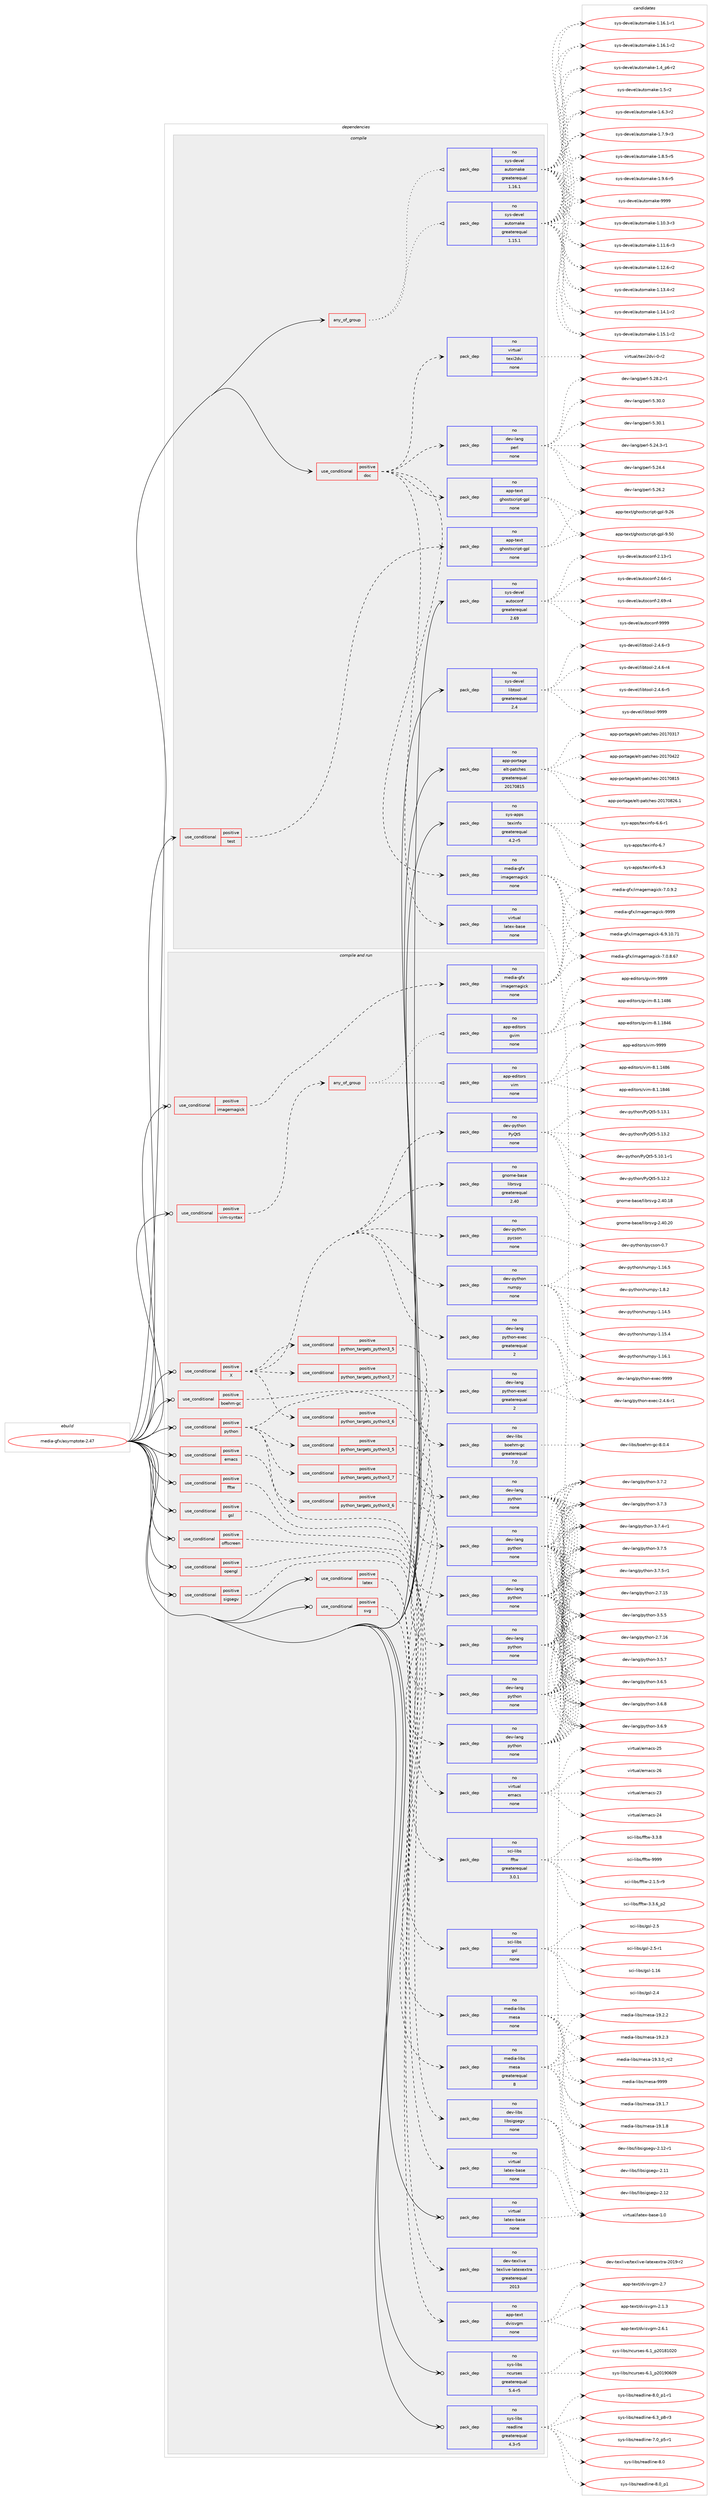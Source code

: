 digraph prolog {

# *************
# Graph options
# *************

newrank=true;
concentrate=true;
compound=true;
graph [rankdir=LR,fontname=Helvetica,fontsize=10,ranksep=1.5];#, ranksep=2.5, nodesep=0.2];
edge  [arrowhead=vee];
node  [fontname=Helvetica,fontsize=10];

# **********
# The ebuild
# **********

subgraph cluster_leftcol {
color=gray;
rank=same;
label=<<i>ebuild</i>>;
id [label="media-gfx/asymptote-2.47", color=red, width=4, href="../media-gfx/asymptote-2.47.svg"];
}

# ****************
# The dependencies
# ****************

subgraph cluster_midcol {
color=gray;
label=<<i>dependencies</i>>;
subgraph cluster_compile {
fillcolor="#eeeeee";
style=filled;
label=<<i>compile</i>>;
subgraph any13096 {
dependency777716 [label=<<TABLE BORDER="0" CELLBORDER="1" CELLSPACING="0" CELLPADDING="4"><TR><TD CELLPADDING="10">any_of_group</TD></TR></TABLE>>, shape=none, color=red];subgraph pack574895 {
dependency777717 [label=<<TABLE BORDER="0" CELLBORDER="1" CELLSPACING="0" CELLPADDING="4" WIDTH="220"><TR><TD ROWSPAN="6" CELLPADDING="30">pack_dep</TD></TR><TR><TD WIDTH="110">no</TD></TR><TR><TD>sys-devel</TD></TR><TR><TD>automake</TD></TR><TR><TD>greaterequal</TD></TR><TR><TD>1.16.1</TD></TR></TABLE>>, shape=none, color=blue];
}
dependency777716:e -> dependency777717:w [weight=20,style="dotted",arrowhead="oinv"];
subgraph pack574896 {
dependency777718 [label=<<TABLE BORDER="0" CELLBORDER="1" CELLSPACING="0" CELLPADDING="4" WIDTH="220"><TR><TD ROWSPAN="6" CELLPADDING="30">pack_dep</TD></TR><TR><TD WIDTH="110">no</TD></TR><TR><TD>sys-devel</TD></TR><TR><TD>automake</TD></TR><TR><TD>greaterequal</TD></TR><TR><TD>1.15.1</TD></TR></TABLE>>, shape=none, color=blue];
}
dependency777716:e -> dependency777718:w [weight=20,style="dotted",arrowhead="oinv"];
}
id:e -> dependency777716:w [weight=20,style="solid",arrowhead="vee"];
subgraph cond189311 {
dependency777719 [label=<<TABLE BORDER="0" CELLBORDER="1" CELLSPACING="0" CELLPADDING="4"><TR><TD ROWSPAN="3" CELLPADDING="10">use_conditional</TD></TR><TR><TD>positive</TD></TR><TR><TD>doc</TD></TR></TABLE>>, shape=none, color=red];
subgraph pack574897 {
dependency777720 [label=<<TABLE BORDER="0" CELLBORDER="1" CELLSPACING="0" CELLPADDING="4" WIDTH="220"><TR><TD ROWSPAN="6" CELLPADDING="30">pack_dep</TD></TR><TR><TD WIDTH="110">no</TD></TR><TR><TD>dev-lang</TD></TR><TR><TD>perl</TD></TR><TR><TD>none</TD></TR><TR><TD></TD></TR></TABLE>>, shape=none, color=blue];
}
dependency777719:e -> dependency777720:w [weight=20,style="dashed",arrowhead="vee"];
subgraph pack574898 {
dependency777721 [label=<<TABLE BORDER="0" CELLBORDER="1" CELLSPACING="0" CELLPADDING="4" WIDTH="220"><TR><TD ROWSPAN="6" CELLPADDING="30">pack_dep</TD></TR><TR><TD WIDTH="110">no</TD></TR><TR><TD>media-gfx</TD></TR><TR><TD>imagemagick</TD></TR><TR><TD>none</TD></TR><TR><TD></TD></TR></TABLE>>, shape=none, color=blue];
}
dependency777719:e -> dependency777721:w [weight=20,style="dashed",arrowhead="vee"];
subgraph pack574899 {
dependency777722 [label=<<TABLE BORDER="0" CELLBORDER="1" CELLSPACING="0" CELLPADDING="4" WIDTH="220"><TR><TD ROWSPAN="6" CELLPADDING="30">pack_dep</TD></TR><TR><TD WIDTH="110">no</TD></TR><TR><TD>virtual</TD></TR><TR><TD>texi2dvi</TD></TR><TR><TD>none</TD></TR><TR><TD></TD></TR></TABLE>>, shape=none, color=blue];
}
dependency777719:e -> dependency777722:w [weight=20,style="dashed",arrowhead="vee"];
subgraph pack574900 {
dependency777723 [label=<<TABLE BORDER="0" CELLBORDER="1" CELLSPACING="0" CELLPADDING="4" WIDTH="220"><TR><TD ROWSPAN="6" CELLPADDING="30">pack_dep</TD></TR><TR><TD WIDTH="110">no</TD></TR><TR><TD>virtual</TD></TR><TR><TD>latex-base</TD></TR><TR><TD>none</TD></TR><TR><TD></TD></TR></TABLE>>, shape=none, color=blue];
}
dependency777719:e -> dependency777723:w [weight=20,style="dashed",arrowhead="vee"];
subgraph pack574901 {
dependency777724 [label=<<TABLE BORDER="0" CELLBORDER="1" CELLSPACING="0" CELLPADDING="4" WIDTH="220"><TR><TD ROWSPAN="6" CELLPADDING="30">pack_dep</TD></TR><TR><TD WIDTH="110">no</TD></TR><TR><TD>app-text</TD></TR><TR><TD>ghostscript-gpl</TD></TR><TR><TD>none</TD></TR><TR><TD></TD></TR></TABLE>>, shape=none, color=blue];
}
dependency777719:e -> dependency777724:w [weight=20,style="dashed",arrowhead="vee"];
}
id:e -> dependency777719:w [weight=20,style="solid",arrowhead="vee"];
subgraph cond189312 {
dependency777725 [label=<<TABLE BORDER="0" CELLBORDER="1" CELLSPACING="0" CELLPADDING="4"><TR><TD ROWSPAN="3" CELLPADDING="10">use_conditional</TD></TR><TR><TD>positive</TD></TR><TR><TD>test</TD></TR></TABLE>>, shape=none, color=red];
subgraph pack574902 {
dependency777726 [label=<<TABLE BORDER="0" CELLBORDER="1" CELLSPACING="0" CELLPADDING="4" WIDTH="220"><TR><TD ROWSPAN="6" CELLPADDING="30">pack_dep</TD></TR><TR><TD WIDTH="110">no</TD></TR><TR><TD>app-text</TD></TR><TR><TD>ghostscript-gpl</TD></TR><TR><TD>none</TD></TR><TR><TD></TD></TR></TABLE>>, shape=none, color=blue];
}
dependency777725:e -> dependency777726:w [weight=20,style="dashed",arrowhead="vee"];
}
id:e -> dependency777725:w [weight=20,style="solid",arrowhead="vee"];
subgraph pack574903 {
dependency777727 [label=<<TABLE BORDER="0" CELLBORDER="1" CELLSPACING="0" CELLPADDING="4" WIDTH="220"><TR><TD ROWSPAN="6" CELLPADDING="30">pack_dep</TD></TR><TR><TD WIDTH="110">no</TD></TR><TR><TD>app-portage</TD></TR><TR><TD>elt-patches</TD></TR><TR><TD>greaterequal</TD></TR><TR><TD>20170815</TD></TR></TABLE>>, shape=none, color=blue];
}
id:e -> dependency777727:w [weight=20,style="solid",arrowhead="vee"];
subgraph pack574904 {
dependency777728 [label=<<TABLE BORDER="0" CELLBORDER="1" CELLSPACING="0" CELLPADDING="4" WIDTH="220"><TR><TD ROWSPAN="6" CELLPADDING="30">pack_dep</TD></TR><TR><TD WIDTH="110">no</TD></TR><TR><TD>sys-apps</TD></TR><TR><TD>texinfo</TD></TR><TR><TD>greaterequal</TD></TR><TR><TD>4.2-r5</TD></TR></TABLE>>, shape=none, color=blue];
}
id:e -> dependency777728:w [weight=20,style="solid",arrowhead="vee"];
subgraph pack574905 {
dependency777729 [label=<<TABLE BORDER="0" CELLBORDER="1" CELLSPACING="0" CELLPADDING="4" WIDTH="220"><TR><TD ROWSPAN="6" CELLPADDING="30">pack_dep</TD></TR><TR><TD WIDTH="110">no</TD></TR><TR><TD>sys-devel</TD></TR><TR><TD>autoconf</TD></TR><TR><TD>greaterequal</TD></TR><TR><TD>2.69</TD></TR></TABLE>>, shape=none, color=blue];
}
id:e -> dependency777729:w [weight=20,style="solid",arrowhead="vee"];
subgraph pack574906 {
dependency777730 [label=<<TABLE BORDER="0" CELLBORDER="1" CELLSPACING="0" CELLPADDING="4" WIDTH="220"><TR><TD ROWSPAN="6" CELLPADDING="30">pack_dep</TD></TR><TR><TD WIDTH="110">no</TD></TR><TR><TD>sys-devel</TD></TR><TR><TD>libtool</TD></TR><TR><TD>greaterequal</TD></TR><TR><TD>2.4</TD></TR></TABLE>>, shape=none, color=blue];
}
id:e -> dependency777730:w [weight=20,style="solid",arrowhead="vee"];
}
subgraph cluster_compileandrun {
fillcolor="#eeeeee";
style=filled;
label=<<i>compile and run</i>>;
subgraph cond189313 {
dependency777731 [label=<<TABLE BORDER="0" CELLBORDER="1" CELLSPACING="0" CELLPADDING="4"><TR><TD ROWSPAN="3" CELLPADDING="10">use_conditional</TD></TR><TR><TD>positive</TD></TR><TR><TD>X</TD></TR></TABLE>>, shape=none, color=red];
subgraph cond189314 {
dependency777732 [label=<<TABLE BORDER="0" CELLBORDER="1" CELLSPACING="0" CELLPADDING="4"><TR><TD ROWSPAN="3" CELLPADDING="10">use_conditional</TD></TR><TR><TD>positive</TD></TR><TR><TD>python_targets_python3_5</TD></TR></TABLE>>, shape=none, color=red];
subgraph pack574907 {
dependency777733 [label=<<TABLE BORDER="0" CELLBORDER="1" CELLSPACING="0" CELLPADDING="4" WIDTH="220"><TR><TD ROWSPAN="6" CELLPADDING="30">pack_dep</TD></TR><TR><TD WIDTH="110">no</TD></TR><TR><TD>dev-lang</TD></TR><TR><TD>python</TD></TR><TR><TD>none</TD></TR><TR><TD></TD></TR></TABLE>>, shape=none, color=blue];
}
dependency777732:e -> dependency777733:w [weight=20,style="dashed",arrowhead="vee"];
}
dependency777731:e -> dependency777732:w [weight=20,style="dashed",arrowhead="vee"];
subgraph cond189315 {
dependency777734 [label=<<TABLE BORDER="0" CELLBORDER="1" CELLSPACING="0" CELLPADDING="4"><TR><TD ROWSPAN="3" CELLPADDING="10">use_conditional</TD></TR><TR><TD>positive</TD></TR><TR><TD>python_targets_python3_6</TD></TR></TABLE>>, shape=none, color=red];
subgraph pack574908 {
dependency777735 [label=<<TABLE BORDER="0" CELLBORDER="1" CELLSPACING="0" CELLPADDING="4" WIDTH="220"><TR><TD ROWSPAN="6" CELLPADDING="30">pack_dep</TD></TR><TR><TD WIDTH="110">no</TD></TR><TR><TD>dev-lang</TD></TR><TR><TD>python</TD></TR><TR><TD>none</TD></TR><TR><TD></TD></TR></TABLE>>, shape=none, color=blue];
}
dependency777734:e -> dependency777735:w [weight=20,style="dashed",arrowhead="vee"];
}
dependency777731:e -> dependency777734:w [weight=20,style="dashed",arrowhead="vee"];
subgraph cond189316 {
dependency777736 [label=<<TABLE BORDER="0" CELLBORDER="1" CELLSPACING="0" CELLPADDING="4"><TR><TD ROWSPAN="3" CELLPADDING="10">use_conditional</TD></TR><TR><TD>positive</TD></TR><TR><TD>python_targets_python3_7</TD></TR></TABLE>>, shape=none, color=red];
subgraph pack574909 {
dependency777737 [label=<<TABLE BORDER="0" CELLBORDER="1" CELLSPACING="0" CELLPADDING="4" WIDTH="220"><TR><TD ROWSPAN="6" CELLPADDING="30">pack_dep</TD></TR><TR><TD WIDTH="110">no</TD></TR><TR><TD>dev-lang</TD></TR><TR><TD>python</TD></TR><TR><TD>none</TD></TR><TR><TD></TD></TR></TABLE>>, shape=none, color=blue];
}
dependency777736:e -> dependency777737:w [weight=20,style="dashed",arrowhead="vee"];
}
dependency777731:e -> dependency777736:w [weight=20,style="dashed",arrowhead="vee"];
subgraph pack574910 {
dependency777738 [label=<<TABLE BORDER="0" CELLBORDER="1" CELLSPACING="0" CELLPADDING="4" WIDTH="220"><TR><TD ROWSPAN="6" CELLPADDING="30">pack_dep</TD></TR><TR><TD WIDTH="110">no</TD></TR><TR><TD>dev-lang</TD></TR><TR><TD>python-exec</TD></TR><TR><TD>greaterequal</TD></TR><TR><TD>2</TD></TR></TABLE>>, shape=none, color=blue];
}
dependency777731:e -> dependency777738:w [weight=20,style="dashed",arrowhead="vee"];
subgraph pack574911 {
dependency777739 [label=<<TABLE BORDER="0" CELLBORDER="1" CELLSPACING="0" CELLPADDING="4" WIDTH="220"><TR><TD ROWSPAN="6" CELLPADDING="30">pack_dep</TD></TR><TR><TD WIDTH="110">no</TD></TR><TR><TD>dev-python</TD></TR><TR><TD>PyQt5</TD></TR><TR><TD>none</TD></TR><TR><TD></TD></TR></TABLE>>, shape=none, color=blue];
}
dependency777731:e -> dependency777739:w [weight=20,style="dashed",arrowhead="vee"];
subgraph pack574912 {
dependency777740 [label=<<TABLE BORDER="0" CELLBORDER="1" CELLSPACING="0" CELLPADDING="4" WIDTH="220"><TR><TD ROWSPAN="6" CELLPADDING="30">pack_dep</TD></TR><TR><TD WIDTH="110">no</TD></TR><TR><TD>dev-python</TD></TR><TR><TD>numpy</TD></TR><TR><TD>none</TD></TR><TR><TD></TD></TR></TABLE>>, shape=none, color=blue];
}
dependency777731:e -> dependency777740:w [weight=20,style="dashed",arrowhead="vee"];
subgraph pack574913 {
dependency777741 [label=<<TABLE BORDER="0" CELLBORDER="1" CELLSPACING="0" CELLPADDING="4" WIDTH="220"><TR><TD ROWSPAN="6" CELLPADDING="30">pack_dep</TD></TR><TR><TD WIDTH="110">no</TD></TR><TR><TD>dev-python</TD></TR><TR><TD>pycson</TD></TR><TR><TD>none</TD></TR><TR><TD></TD></TR></TABLE>>, shape=none, color=blue];
}
dependency777731:e -> dependency777741:w [weight=20,style="dashed",arrowhead="vee"];
subgraph pack574914 {
dependency777742 [label=<<TABLE BORDER="0" CELLBORDER="1" CELLSPACING="0" CELLPADDING="4" WIDTH="220"><TR><TD ROWSPAN="6" CELLPADDING="30">pack_dep</TD></TR><TR><TD WIDTH="110">no</TD></TR><TR><TD>gnome-base</TD></TR><TR><TD>librsvg</TD></TR><TR><TD>greaterequal</TD></TR><TR><TD>2.40</TD></TR></TABLE>>, shape=none, color=blue];
}
dependency777731:e -> dependency777742:w [weight=20,style="dashed",arrowhead="vee"];
}
id:e -> dependency777731:w [weight=20,style="solid",arrowhead="odotvee"];
subgraph cond189317 {
dependency777743 [label=<<TABLE BORDER="0" CELLBORDER="1" CELLSPACING="0" CELLPADDING="4"><TR><TD ROWSPAN="3" CELLPADDING="10">use_conditional</TD></TR><TR><TD>positive</TD></TR><TR><TD>boehm-gc</TD></TR></TABLE>>, shape=none, color=red];
subgraph pack574915 {
dependency777744 [label=<<TABLE BORDER="0" CELLBORDER="1" CELLSPACING="0" CELLPADDING="4" WIDTH="220"><TR><TD ROWSPAN="6" CELLPADDING="30">pack_dep</TD></TR><TR><TD WIDTH="110">no</TD></TR><TR><TD>dev-libs</TD></TR><TR><TD>boehm-gc</TD></TR><TR><TD>greaterequal</TD></TR><TR><TD>7.0</TD></TR></TABLE>>, shape=none, color=blue];
}
dependency777743:e -> dependency777744:w [weight=20,style="dashed",arrowhead="vee"];
}
id:e -> dependency777743:w [weight=20,style="solid",arrowhead="odotvee"];
subgraph cond189318 {
dependency777745 [label=<<TABLE BORDER="0" CELLBORDER="1" CELLSPACING="0" CELLPADDING="4"><TR><TD ROWSPAN="3" CELLPADDING="10">use_conditional</TD></TR><TR><TD>positive</TD></TR><TR><TD>emacs</TD></TR></TABLE>>, shape=none, color=red];
subgraph pack574916 {
dependency777746 [label=<<TABLE BORDER="0" CELLBORDER="1" CELLSPACING="0" CELLPADDING="4" WIDTH="220"><TR><TD ROWSPAN="6" CELLPADDING="30">pack_dep</TD></TR><TR><TD WIDTH="110">no</TD></TR><TR><TD>virtual</TD></TR><TR><TD>emacs</TD></TR><TR><TD>none</TD></TR><TR><TD></TD></TR></TABLE>>, shape=none, color=blue];
}
dependency777745:e -> dependency777746:w [weight=20,style="dashed",arrowhead="vee"];
}
id:e -> dependency777745:w [weight=20,style="solid",arrowhead="odotvee"];
subgraph cond189319 {
dependency777747 [label=<<TABLE BORDER="0" CELLBORDER="1" CELLSPACING="0" CELLPADDING="4"><TR><TD ROWSPAN="3" CELLPADDING="10">use_conditional</TD></TR><TR><TD>positive</TD></TR><TR><TD>fftw</TD></TR></TABLE>>, shape=none, color=red];
subgraph pack574917 {
dependency777748 [label=<<TABLE BORDER="0" CELLBORDER="1" CELLSPACING="0" CELLPADDING="4" WIDTH="220"><TR><TD ROWSPAN="6" CELLPADDING="30">pack_dep</TD></TR><TR><TD WIDTH="110">no</TD></TR><TR><TD>sci-libs</TD></TR><TR><TD>fftw</TD></TR><TR><TD>greaterequal</TD></TR><TR><TD>3.0.1</TD></TR></TABLE>>, shape=none, color=blue];
}
dependency777747:e -> dependency777748:w [weight=20,style="dashed",arrowhead="vee"];
}
id:e -> dependency777747:w [weight=20,style="solid",arrowhead="odotvee"];
subgraph cond189320 {
dependency777749 [label=<<TABLE BORDER="0" CELLBORDER="1" CELLSPACING="0" CELLPADDING="4"><TR><TD ROWSPAN="3" CELLPADDING="10">use_conditional</TD></TR><TR><TD>positive</TD></TR><TR><TD>gsl</TD></TR></TABLE>>, shape=none, color=red];
subgraph pack574918 {
dependency777750 [label=<<TABLE BORDER="0" CELLBORDER="1" CELLSPACING="0" CELLPADDING="4" WIDTH="220"><TR><TD ROWSPAN="6" CELLPADDING="30">pack_dep</TD></TR><TR><TD WIDTH="110">no</TD></TR><TR><TD>sci-libs</TD></TR><TR><TD>gsl</TD></TR><TR><TD>none</TD></TR><TR><TD></TD></TR></TABLE>>, shape=none, color=blue];
}
dependency777749:e -> dependency777750:w [weight=20,style="dashed",arrowhead="vee"];
}
id:e -> dependency777749:w [weight=20,style="solid",arrowhead="odotvee"];
subgraph cond189321 {
dependency777751 [label=<<TABLE BORDER="0" CELLBORDER="1" CELLSPACING="0" CELLPADDING="4"><TR><TD ROWSPAN="3" CELLPADDING="10">use_conditional</TD></TR><TR><TD>positive</TD></TR><TR><TD>imagemagick</TD></TR></TABLE>>, shape=none, color=red];
subgraph pack574919 {
dependency777752 [label=<<TABLE BORDER="0" CELLBORDER="1" CELLSPACING="0" CELLPADDING="4" WIDTH="220"><TR><TD ROWSPAN="6" CELLPADDING="30">pack_dep</TD></TR><TR><TD WIDTH="110">no</TD></TR><TR><TD>media-gfx</TD></TR><TR><TD>imagemagick</TD></TR><TR><TD>none</TD></TR><TR><TD></TD></TR></TABLE>>, shape=none, color=blue];
}
dependency777751:e -> dependency777752:w [weight=20,style="dashed",arrowhead="vee"];
}
id:e -> dependency777751:w [weight=20,style="solid",arrowhead="odotvee"];
subgraph cond189322 {
dependency777753 [label=<<TABLE BORDER="0" CELLBORDER="1" CELLSPACING="0" CELLPADDING="4"><TR><TD ROWSPAN="3" CELLPADDING="10">use_conditional</TD></TR><TR><TD>positive</TD></TR><TR><TD>latex</TD></TR></TABLE>>, shape=none, color=red];
subgraph pack574920 {
dependency777754 [label=<<TABLE BORDER="0" CELLBORDER="1" CELLSPACING="0" CELLPADDING="4" WIDTH="220"><TR><TD ROWSPAN="6" CELLPADDING="30">pack_dep</TD></TR><TR><TD WIDTH="110">no</TD></TR><TR><TD>virtual</TD></TR><TR><TD>latex-base</TD></TR><TR><TD>none</TD></TR><TR><TD></TD></TR></TABLE>>, shape=none, color=blue];
}
dependency777753:e -> dependency777754:w [weight=20,style="dashed",arrowhead="vee"];
subgraph pack574921 {
dependency777755 [label=<<TABLE BORDER="0" CELLBORDER="1" CELLSPACING="0" CELLPADDING="4" WIDTH="220"><TR><TD ROWSPAN="6" CELLPADDING="30">pack_dep</TD></TR><TR><TD WIDTH="110">no</TD></TR><TR><TD>dev-texlive</TD></TR><TR><TD>texlive-latexextra</TD></TR><TR><TD>greaterequal</TD></TR><TR><TD>2013</TD></TR></TABLE>>, shape=none, color=blue];
}
dependency777753:e -> dependency777755:w [weight=20,style="dashed",arrowhead="vee"];
}
id:e -> dependency777753:w [weight=20,style="solid",arrowhead="odotvee"];
subgraph cond189323 {
dependency777756 [label=<<TABLE BORDER="0" CELLBORDER="1" CELLSPACING="0" CELLPADDING="4"><TR><TD ROWSPAN="3" CELLPADDING="10">use_conditional</TD></TR><TR><TD>positive</TD></TR><TR><TD>offscreen</TD></TR></TABLE>>, shape=none, color=red];
subgraph pack574922 {
dependency777757 [label=<<TABLE BORDER="0" CELLBORDER="1" CELLSPACING="0" CELLPADDING="4" WIDTH="220"><TR><TD ROWSPAN="6" CELLPADDING="30">pack_dep</TD></TR><TR><TD WIDTH="110">no</TD></TR><TR><TD>media-libs</TD></TR><TR><TD>mesa</TD></TR><TR><TD>none</TD></TR><TR><TD></TD></TR></TABLE>>, shape=none, color=blue];
}
dependency777756:e -> dependency777757:w [weight=20,style="dashed",arrowhead="vee"];
}
id:e -> dependency777756:w [weight=20,style="solid",arrowhead="odotvee"];
subgraph cond189324 {
dependency777758 [label=<<TABLE BORDER="0" CELLBORDER="1" CELLSPACING="0" CELLPADDING="4"><TR><TD ROWSPAN="3" CELLPADDING="10">use_conditional</TD></TR><TR><TD>positive</TD></TR><TR><TD>opengl</TD></TR></TABLE>>, shape=none, color=red];
subgraph pack574923 {
dependency777759 [label=<<TABLE BORDER="0" CELLBORDER="1" CELLSPACING="0" CELLPADDING="4" WIDTH="220"><TR><TD ROWSPAN="6" CELLPADDING="30">pack_dep</TD></TR><TR><TD WIDTH="110">no</TD></TR><TR><TD>media-libs</TD></TR><TR><TD>mesa</TD></TR><TR><TD>greaterequal</TD></TR><TR><TD>8</TD></TR></TABLE>>, shape=none, color=blue];
}
dependency777758:e -> dependency777759:w [weight=20,style="dashed",arrowhead="vee"];
}
id:e -> dependency777758:w [weight=20,style="solid",arrowhead="odotvee"];
subgraph cond189325 {
dependency777760 [label=<<TABLE BORDER="0" CELLBORDER="1" CELLSPACING="0" CELLPADDING="4"><TR><TD ROWSPAN="3" CELLPADDING="10">use_conditional</TD></TR><TR><TD>positive</TD></TR><TR><TD>python</TD></TR></TABLE>>, shape=none, color=red];
subgraph cond189326 {
dependency777761 [label=<<TABLE BORDER="0" CELLBORDER="1" CELLSPACING="0" CELLPADDING="4"><TR><TD ROWSPAN="3" CELLPADDING="10">use_conditional</TD></TR><TR><TD>positive</TD></TR><TR><TD>python_targets_python3_5</TD></TR></TABLE>>, shape=none, color=red];
subgraph pack574924 {
dependency777762 [label=<<TABLE BORDER="0" CELLBORDER="1" CELLSPACING="0" CELLPADDING="4" WIDTH="220"><TR><TD ROWSPAN="6" CELLPADDING="30">pack_dep</TD></TR><TR><TD WIDTH="110">no</TD></TR><TR><TD>dev-lang</TD></TR><TR><TD>python</TD></TR><TR><TD>none</TD></TR><TR><TD></TD></TR></TABLE>>, shape=none, color=blue];
}
dependency777761:e -> dependency777762:w [weight=20,style="dashed",arrowhead="vee"];
}
dependency777760:e -> dependency777761:w [weight=20,style="dashed",arrowhead="vee"];
subgraph cond189327 {
dependency777763 [label=<<TABLE BORDER="0" CELLBORDER="1" CELLSPACING="0" CELLPADDING="4"><TR><TD ROWSPAN="3" CELLPADDING="10">use_conditional</TD></TR><TR><TD>positive</TD></TR><TR><TD>python_targets_python3_6</TD></TR></TABLE>>, shape=none, color=red];
subgraph pack574925 {
dependency777764 [label=<<TABLE BORDER="0" CELLBORDER="1" CELLSPACING="0" CELLPADDING="4" WIDTH="220"><TR><TD ROWSPAN="6" CELLPADDING="30">pack_dep</TD></TR><TR><TD WIDTH="110">no</TD></TR><TR><TD>dev-lang</TD></TR><TR><TD>python</TD></TR><TR><TD>none</TD></TR><TR><TD></TD></TR></TABLE>>, shape=none, color=blue];
}
dependency777763:e -> dependency777764:w [weight=20,style="dashed",arrowhead="vee"];
}
dependency777760:e -> dependency777763:w [weight=20,style="dashed",arrowhead="vee"];
subgraph cond189328 {
dependency777765 [label=<<TABLE BORDER="0" CELLBORDER="1" CELLSPACING="0" CELLPADDING="4"><TR><TD ROWSPAN="3" CELLPADDING="10">use_conditional</TD></TR><TR><TD>positive</TD></TR><TR><TD>python_targets_python3_7</TD></TR></TABLE>>, shape=none, color=red];
subgraph pack574926 {
dependency777766 [label=<<TABLE BORDER="0" CELLBORDER="1" CELLSPACING="0" CELLPADDING="4" WIDTH="220"><TR><TD ROWSPAN="6" CELLPADDING="30">pack_dep</TD></TR><TR><TD WIDTH="110">no</TD></TR><TR><TD>dev-lang</TD></TR><TR><TD>python</TD></TR><TR><TD>none</TD></TR><TR><TD></TD></TR></TABLE>>, shape=none, color=blue];
}
dependency777765:e -> dependency777766:w [weight=20,style="dashed",arrowhead="vee"];
}
dependency777760:e -> dependency777765:w [weight=20,style="dashed",arrowhead="vee"];
subgraph pack574927 {
dependency777767 [label=<<TABLE BORDER="0" CELLBORDER="1" CELLSPACING="0" CELLPADDING="4" WIDTH="220"><TR><TD ROWSPAN="6" CELLPADDING="30">pack_dep</TD></TR><TR><TD WIDTH="110">no</TD></TR><TR><TD>dev-lang</TD></TR><TR><TD>python-exec</TD></TR><TR><TD>greaterequal</TD></TR><TR><TD>2</TD></TR></TABLE>>, shape=none, color=blue];
}
dependency777760:e -> dependency777767:w [weight=20,style="dashed",arrowhead="vee"];
}
id:e -> dependency777760:w [weight=20,style="solid",arrowhead="odotvee"];
subgraph cond189329 {
dependency777768 [label=<<TABLE BORDER="0" CELLBORDER="1" CELLSPACING="0" CELLPADDING="4"><TR><TD ROWSPAN="3" CELLPADDING="10">use_conditional</TD></TR><TR><TD>positive</TD></TR><TR><TD>sigsegv</TD></TR></TABLE>>, shape=none, color=red];
subgraph pack574928 {
dependency777769 [label=<<TABLE BORDER="0" CELLBORDER="1" CELLSPACING="0" CELLPADDING="4" WIDTH="220"><TR><TD ROWSPAN="6" CELLPADDING="30">pack_dep</TD></TR><TR><TD WIDTH="110">no</TD></TR><TR><TD>dev-libs</TD></TR><TR><TD>libsigsegv</TD></TR><TR><TD>none</TD></TR><TR><TD></TD></TR></TABLE>>, shape=none, color=blue];
}
dependency777768:e -> dependency777769:w [weight=20,style="dashed",arrowhead="vee"];
}
id:e -> dependency777768:w [weight=20,style="solid",arrowhead="odotvee"];
subgraph cond189330 {
dependency777770 [label=<<TABLE BORDER="0" CELLBORDER="1" CELLSPACING="0" CELLPADDING="4"><TR><TD ROWSPAN="3" CELLPADDING="10">use_conditional</TD></TR><TR><TD>positive</TD></TR><TR><TD>svg</TD></TR></TABLE>>, shape=none, color=red];
subgraph pack574929 {
dependency777771 [label=<<TABLE BORDER="0" CELLBORDER="1" CELLSPACING="0" CELLPADDING="4" WIDTH="220"><TR><TD ROWSPAN="6" CELLPADDING="30">pack_dep</TD></TR><TR><TD WIDTH="110">no</TD></TR><TR><TD>app-text</TD></TR><TR><TD>dvisvgm</TD></TR><TR><TD>none</TD></TR><TR><TD></TD></TR></TABLE>>, shape=none, color=blue];
}
dependency777770:e -> dependency777771:w [weight=20,style="dashed",arrowhead="vee"];
}
id:e -> dependency777770:w [weight=20,style="solid",arrowhead="odotvee"];
subgraph cond189331 {
dependency777772 [label=<<TABLE BORDER="0" CELLBORDER="1" CELLSPACING="0" CELLPADDING="4"><TR><TD ROWSPAN="3" CELLPADDING="10">use_conditional</TD></TR><TR><TD>positive</TD></TR><TR><TD>vim-syntax</TD></TR></TABLE>>, shape=none, color=red];
subgraph any13097 {
dependency777773 [label=<<TABLE BORDER="0" CELLBORDER="1" CELLSPACING="0" CELLPADDING="4"><TR><TD CELLPADDING="10">any_of_group</TD></TR></TABLE>>, shape=none, color=red];subgraph pack574930 {
dependency777774 [label=<<TABLE BORDER="0" CELLBORDER="1" CELLSPACING="0" CELLPADDING="4" WIDTH="220"><TR><TD ROWSPAN="6" CELLPADDING="30">pack_dep</TD></TR><TR><TD WIDTH="110">no</TD></TR><TR><TD>app-editors</TD></TR><TR><TD>vim</TD></TR><TR><TD>none</TD></TR><TR><TD></TD></TR></TABLE>>, shape=none, color=blue];
}
dependency777773:e -> dependency777774:w [weight=20,style="dotted",arrowhead="oinv"];
subgraph pack574931 {
dependency777775 [label=<<TABLE BORDER="0" CELLBORDER="1" CELLSPACING="0" CELLPADDING="4" WIDTH="220"><TR><TD ROWSPAN="6" CELLPADDING="30">pack_dep</TD></TR><TR><TD WIDTH="110">no</TD></TR><TR><TD>app-editors</TD></TR><TR><TD>gvim</TD></TR><TR><TD>none</TD></TR><TR><TD></TD></TR></TABLE>>, shape=none, color=blue];
}
dependency777773:e -> dependency777775:w [weight=20,style="dotted",arrowhead="oinv"];
}
dependency777772:e -> dependency777773:w [weight=20,style="dashed",arrowhead="vee"];
}
id:e -> dependency777772:w [weight=20,style="solid",arrowhead="odotvee"];
subgraph pack574932 {
dependency777776 [label=<<TABLE BORDER="0" CELLBORDER="1" CELLSPACING="0" CELLPADDING="4" WIDTH="220"><TR><TD ROWSPAN="6" CELLPADDING="30">pack_dep</TD></TR><TR><TD WIDTH="110">no</TD></TR><TR><TD>sys-libs</TD></TR><TR><TD>ncurses</TD></TR><TR><TD>greaterequal</TD></TR><TR><TD>5.4-r5</TD></TR></TABLE>>, shape=none, color=blue];
}
id:e -> dependency777776:w [weight=20,style="solid",arrowhead="odotvee"];
subgraph pack574933 {
dependency777777 [label=<<TABLE BORDER="0" CELLBORDER="1" CELLSPACING="0" CELLPADDING="4" WIDTH="220"><TR><TD ROWSPAN="6" CELLPADDING="30">pack_dep</TD></TR><TR><TD WIDTH="110">no</TD></TR><TR><TD>sys-libs</TD></TR><TR><TD>readline</TD></TR><TR><TD>greaterequal</TD></TR><TR><TD>4.3-r5</TD></TR></TABLE>>, shape=none, color=blue];
}
id:e -> dependency777777:w [weight=20,style="solid",arrowhead="odotvee"];
subgraph pack574934 {
dependency777778 [label=<<TABLE BORDER="0" CELLBORDER="1" CELLSPACING="0" CELLPADDING="4" WIDTH="220"><TR><TD ROWSPAN="6" CELLPADDING="30">pack_dep</TD></TR><TR><TD WIDTH="110">no</TD></TR><TR><TD>virtual</TD></TR><TR><TD>latex-base</TD></TR><TR><TD>none</TD></TR><TR><TD></TD></TR></TABLE>>, shape=none, color=blue];
}
id:e -> dependency777778:w [weight=20,style="solid",arrowhead="odotvee"];
}
subgraph cluster_run {
fillcolor="#eeeeee";
style=filled;
label=<<i>run</i>>;
}
}

# **************
# The candidates
# **************

subgraph cluster_choices {
rank=same;
color=gray;
label=<<i>candidates</i>>;

subgraph choice574895 {
color=black;
nodesep=1;
choice11512111545100101118101108479711711611110997107101454946494846514511451 [label="sys-devel/automake-1.10.3-r3", color=red, width=4,href="../sys-devel/automake-1.10.3-r3.svg"];
choice11512111545100101118101108479711711611110997107101454946494946544511451 [label="sys-devel/automake-1.11.6-r3", color=red, width=4,href="../sys-devel/automake-1.11.6-r3.svg"];
choice11512111545100101118101108479711711611110997107101454946495046544511450 [label="sys-devel/automake-1.12.6-r2", color=red, width=4,href="../sys-devel/automake-1.12.6-r2.svg"];
choice11512111545100101118101108479711711611110997107101454946495146524511450 [label="sys-devel/automake-1.13.4-r2", color=red, width=4,href="../sys-devel/automake-1.13.4-r2.svg"];
choice11512111545100101118101108479711711611110997107101454946495246494511450 [label="sys-devel/automake-1.14.1-r2", color=red, width=4,href="../sys-devel/automake-1.14.1-r2.svg"];
choice11512111545100101118101108479711711611110997107101454946495346494511450 [label="sys-devel/automake-1.15.1-r2", color=red, width=4,href="../sys-devel/automake-1.15.1-r2.svg"];
choice11512111545100101118101108479711711611110997107101454946495446494511449 [label="sys-devel/automake-1.16.1-r1", color=red, width=4,href="../sys-devel/automake-1.16.1-r1.svg"];
choice11512111545100101118101108479711711611110997107101454946495446494511450 [label="sys-devel/automake-1.16.1-r2", color=red, width=4,href="../sys-devel/automake-1.16.1-r2.svg"];
choice115121115451001011181011084797117116111109971071014549465295112544511450 [label="sys-devel/automake-1.4_p6-r2", color=red, width=4,href="../sys-devel/automake-1.4_p6-r2.svg"];
choice11512111545100101118101108479711711611110997107101454946534511450 [label="sys-devel/automake-1.5-r2", color=red, width=4,href="../sys-devel/automake-1.5-r2.svg"];
choice115121115451001011181011084797117116111109971071014549465446514511450 [label="sys-devel/automake-1.6.3-r2", color=red, width=4,href="../sys-devel/automake-1.6.3-r2.svg"];
choice115121115451001011181011084797117116111109971071014549465546574511451 [label="sys-devel/automake-1.7.9-r3", color=red, width=4,href="../sys-devel/automake-1.7.9-r3.svg"];
choice115121115451001011181011084797117116111109971071014549465646534511453 [label="sys-devel/automake-1.8.5-r5", color=red, width=4,href="../sys-devel/automake-1.8.5-r5.svg"];
choice115121115451001011181011084797117116111109971071014549465746544511453 [label="sys-devel/automake-1.9.6-r5", color=red, width=4,href="../sys-devel/automake-1.9.6-r5.svg"];
choice115121115451001011181011084797117116111109971071014557575757 [label="sys-devel/automake-9999", color=red, width=4,href="../sys-devel/automake-9999.svg"];
dependency777717:e -> choice11512111545100101118101108479711711611110997107101454946494846514511451:w [style=dotted,weight="100"];
dependency777717:e -> choice11512111545100101118101108479711711611110997107101454946494946544511451:w [style=dotted,weight="100"];
dependency777717:e -> choice11512111545100101118101108479711711611110997107101454946495046544511450:w [style=dotted,weight="100"];
dependency777717:e -> choice11512111545100101118101108479711711611110997107101454946495146524511450:w [style=dotted,weight="100"];
dependency777717:e -> choice11512111545100101118101108479711711611110997107101454946495246494511450:w [style=dotted,weight="100"];
dependency777717:e -> choice11512111545100101118101108479711711611110997107101454946495346494511450:w [style=dotted,weight="100"];
dependency777717:e -> choice11512111545100101118101108479711711611110997107101454946495446494511449:w [style=dotted,weight="100"];
dependency777717:e -> choice11512111545100101118101108479711711611110997107101454946495446494511450:w [style=dotted,weight="100"];
dependency777717:e -> choice115121115451001011181011084797117116111109971071014549465295112544511450:w [style=dotted,weight="100"];
dependency777717:e -> choice11512111545100101118101108479711711611110997107101454946534511450:w [style=dotted,weight="100"];
dependency777717:e -> choice115121115451001011181011084797117116111109971071014549465446514511450:w [style=dotted,weight="100"];
dependency777717:e -> choice115121115451001011181011084797117116111109971071014549465546574511451:w [style=dotted,weight="100"];
dependency777717:e -> choice115121115451001011181011084797117116111109971071014549465646534511453:w [style=dotted,weight="100"];
dependency777717:e -> choice115121115451001011181011084797117116111109971071014549465746544511453:w [style=dotted,weight="100"];
dependency777717:e -> choice115121115451001011181011084797117116111109971071014557575757:w [style=dotted,weight="100"];
}
subgraph choice574896 {
color=black;
nodesep=1;
choice11512111545100101118101108479711711611110997107101454946494846514511451 [label="sys-devel/automake-1.10.3-r3", color=red, width=4,href="../sys-devel/automake-1.10.3-r3.svg"];
choice11512111545100101118101108479711711611110997107101454946494946544511451 [label="sys-devel/automake-1.11.6-r3", color=red, width=4,href="../sys-devel/automake-1.11.6-r3.svg"];
choice11512111545100101118101108479711711611110997107101454946495046544511450 [label="sys-devel/automake-1.12.6-r2", color=red, width=4,href="../sys-devel/automake-1.12.6-r2.svg"];
choice11512111545100101118101108479711711611110997107101454946495146524511450 [label="sys-devel/automake-1.13.4-r2", color=red, width=4,href="../sys-devel/automake-1.13.4-r2.svg"];
choice11512111545100101118101108479711711611110997107101454946495246494511450 [label="sys-devel/automake-1.14.1-r2", color=red, width=4,href="../sys-devel/automake-1.14.1-r2.svg"];
choice11512111545100101118101108479711711611110997107101454946495346494511450 [label="sys-devel/automake-1.15.1-r2", color=red, width=4,href="../sys-devel/automake-1.15.1-r2.svg"];
choice11512111545100101118101108479711711611110997107101454946495446494511449 [label="sys-devel/automake-1.16.1-r1", color=red, width=4,href="../sys-devel/automake-1.16.1-r1.svg"];
choice11512111545100101118101108479711711611110997107101454946495446494511450 [label="sys-devel/automake-1.16.1-r2", color=red, width=4,href="../sys-devel/automake-1.16.1-r2.svg"];
choice115121115451001011181011084797117116111109971071014549465295112544511450 [label="sys-devel/automake-1.4_p6-r2", color=red, width=4,href="../sys-devel/automake-1.4_p6-r2.svg"];
choice11512111545100101118101108479711711611110997107101454946534511450 [label="sys-devel/automake-1.5-r2", color=red, width=4,href="../sys-devel/automake-1.5-r2.svg"];
choice115121115451001011181011084797117116111109971071014549465446514511450 [label="sys-devel/automake-1.6.3-r2", color=red, width=4,href="../sys-devel/automake-1.6.3-r2.svg"];
choice115121115451001011181011084797117116111109971071014549465546574511451 [label="sys-devel/automake-1.7.9-r3", color=red, width=4,href="../sys-devel/automake-1.7.9-r3.svg"];
choice115121115451001011181011084797117116111109971071014549465646534511453 [label="sys-devel/automake-1.8.5-r5", color=red, width=4,href="../sys-devel/automake-1.8.5-r5.svg"];
choice115121115451001011181011084797117116111109971071014549465746544511453 [label="sys-devel/automake-1.9.6-r5", color=red, width=4,href="../sys-devel/automake-1.9.6-r5.svg"];
choice115121115451001011181011084797117116111109971071014557575757 [label="sys-devel/automake-9999", color=red, width=4,href="../sys-devel/automake-9999.svg"];
dependency777718:e -> choice11512111545100101118101108479711711611110997107101454946494846514511451:w [style=dotted,weight="100"];
dependency777718:e -> choice11512111545100101118101108479711711611110997107101454946494946544511451:w [style=dotted,weight="100"];
dependency777718:e -> choice11512111545100101118101108479711711611110997107101454946495046544511450:w [style=dotted,weight="100"];
dependency777718:e -> choice11512111545100101118101108479711711611110997107101454946495146524511450:w [style=dotted,weight="100"];
dependency777718:e -> choice11512111545100101118101108479711711611110997107101454946495246494511450:w [style=dotted,weight="100"];
dependency777718:e -> choice11512111545100101118101108479711711611110997107101454946495346494511450:w [style=dotted,weight="100"];
dependency777718:e -> choice11512111545100101118101108479711711611110997107101454946495446494511449:w [style=dotted,weight="100"];
dependency777718:e -> choice11512111545100101118101108479711711611110997107101454946495446494511450:w [style=dotted,weight="100"];
dependency777718:e -> choice115121115451001011181011084797117116111109971071014549465295112544511450:w [style=dotted,weight="100"];
dependency777718:e -> choice11512111545100101118101108479711711611110997107101454946534511450:w [style=dotted,weight="100"];
dependency777718:e -> choice115121115451001011181011084797117116111109971071014549465446514511450:w [style=dotted,weight="100"];
dependency777718:e -> choice115121115451001011181011084797117116111109971071014549465546574511451:w [style=dotted,weight="100"];
dependency777718:e -> choice115121115451001011181011084797117116111109971071014549465646534511453:w [style=dotted,weight="100"];
dependency777718:e -> choice115121115451001011181011084797117116111109971071014549465746544511453:w [style=dotted,weight="100"];
dependency777718:e -> choice115121115451001011181011084797117116111109971071014557575757:w [style=dotted,weight="100"];
}
subgraph choice574897 {
color=black;
nodesep=1;
choice100101118451089711010347112101114108455346505246514511449 [label="dev-lang/perl-5.24.3-r1", color=red, width=4,href="../dev-lang/perl-5.24.3-r1.svg"];
choice10010111845108971101034711210111410845534650524652 [label="dev-lang/perl-5.24.4", color=red, width=4,href="../dev-lang/perl-5.24.4.svg"];
choice10010111845108971101034711210111410845534650544650 [label="dev-lang/perl-5.26.2", color=red, width=4,href="../dev-lang/perl-5.26.2.svg"];
choice100101118451089711010347112101114108455346505646504511449 [label="dev-lang/perl-5.28.2-r1", color=red, width=4,href="../dev-lang/perl-5.28.2-r1.svg"];
choice10010111845108971101034711210111410845534651484648 [label="dev-lang/perl-5.30.0", color=red, width=4,href="../dev-lang/perl-5.30.0.svg"];
choice10010111845108971101034711210111410845534651484649 [label="dev-lang/perl-5.30.1", color=red, width=4,href="../dev-lang/perl-5.30.1.svg"];
dependency777720:e -> choice100101118451089711010347112101114108455346505246514511449:w [style=dotted,weight="100"];
dependency777720:e -> choice10010111845108971101034711210111410845534650524652:w [style=dotted,weight="100"];
dependency777720:e -> choice10010111845108971101034711210111410845534650544650:w [style=dotted,weight="100"];
dependency777720:e -> choice100101118451089711010347112101114108455346505646504511449:w [style=dotted,weight="100"];
dependency777720:e -> choice10010111845108971101034711210111410845534651484648:w [style=dotted,weight="100"];
dependency777720:e -> choice10010111845108971101034711210111410845534651484649:w [style=dotted,weight="100"];
}
subgraph choice574898 {
color=black;
nodesep=1;
choice10910110010597451031021204710510997103101109971031059910745544657464948465549 [label="media-gfx/imagemagick-6.9.10.71", color=red, width=4,href="../media-gfx/imagemagick-6.9.10.71.svg"];
choice109101100105974510310212047105109971031011099710310599107455546484656465455 [label="media-gfx/imagemagick-7.0.8.67", color=red, width=4,href="../media-gfx/imagemagick-7.0.8.67.svg"];
choice1091011001059745103102120471051099710310110997103105991074555464846574650 [label="media-gfx/imagemagick-7.0.9.2", color=red, width=4,href="../media-gfx/imagemagick-7.0.9.2.svg"];
choice1091011001059745103102120471051099710310110997103105991074557575757 [label="media-gfx/imagemagick-9999", color=red, width=4,href="../media-gfx/imagemagick-9999.svg"];
dependency777721:e -> choice10910110010597451031021204710510997103101109971031059910745544657464948465549:w [style=dotted,weight="100"];
dependency777721:e -> choice109101100105974510310212047105109971031011099710310599107455546484656465455:w [style=dotted,weight="100"];
dependency777721:e -> choice1091011001059745103102120471051099710310110997103105991074555464846574650:w [style=dotted,weight="100"];
dependency777721:e -> choice1091011001059745103102120471051099710310110997103105991074557575757:w [style=dotted,weight="100"];
}
subgraph choice574899 {
color=black;
nodesep=1;
choice11810511411611797108471161011201055010011810545484511450 [label="virtual/texi2dvi-0-r2", color=red, width=4,href="../virtual/texi2dvi-0-r2.svg"];
dependency777722:e -> choice11810511411611797108471161011201055010011810545484511450:w [style=dotted,weight="100"];
}
subgraph choice574900 {
color=black;
nodesep=1;
choice11810511411611797108471089711610112045989711510145494648 [label="virtual/latex-base-1.0", color=red, width=4,href="../virtual/latex-base-1.0.svg"];
dependency777723:e -> choice11810511411611797108471089711610112045989711510145494648:w [style=dotted,weight="100"];
}
subgraph choice574901 {
color=black;
nodesep=1;
choice97112112451161011201164710310411111511611599114105112116451031121084557465054 [label="app-text/ghostscript-gpl-9.26", color=red, width=4,href="../app-text/ghostscript-gpl-9.26.svg"];
choice97112112451161011201164710310411111511611599114105112116451031121084557465348 [label="app-text/ghostscript-gpl-9.50", color=red, width=4,href="../app-text/ghostscript-gpl-9.50.svg"];
dependency777724:e -> choice97112112451161011201164710310411111511611599114105112116451031121084557465054:w [style=dotted,weight="100"];
dependency777724:e -> choice97112112451161011201164710310411111511611599114105112116451031121084557465348:w [style=dotted,weight="100"];
}
subgraph choice574902 {
color=black;
nodesep=1;
choice97112112451161011201164710310411111511611599114105112116451031121084557465054 [label="app-text/ghostscript-gpl-9.26", color=red, width=4,href="../app-text/ghostscript-gpl-9.26.svg"];
choice97112112451161011201164710310411111511611599114105112116451031121084557465348 [label="app-text/ghostscript-gpl-9.50", color=red, width=4,href="../app-text/ghostscript-gpl-9.50.svg"];
dependency777726:e -> choice97112112451161011201164710310411111511611599114105112116451031121084557465054:w [style=dotted,weight="100"];
dependency777726:e -> choice97112112451161011201164710310411111511611599114105112116451031121084557465348:w [style=dotted,weight="100"];
}
subgraph choice574903 {
color=black;
nodesep=1;
choice97112112451121111141169710310147101108116451129711699104101115455048495548514955 [label="app-portage/elt-patches-20170317", color=red, width=4,href="../app-portage/elt-patches-20170317.svg"];
choice97112112451121111141169710310147101108116451129711699104101115455048495548525050 [label="app-portage/elt-patches-20170422", color=red, width=4,href="../app-portage/elt-patches-20170422.svg"];
choice97112112451121111141169710310147101108116451129711699104101115455048495548564953 [label="app-portage/elt-patches-20170815", color=red, width=4,href="../app-portage/elt-patches-20170815.svg"];
choice971121124511211111411697103101471011081164511297116991041011154550484955485650544649 [label="app-portage/elt-patches-20170826.1", color=red, width=4,href="../app-portage/elt-patches-20170826.1.svg"];
dependency777727:e -> choice97112112451121111141169710310147101108116451129711699104101115455048495548514955:w [style=dotted,weight="100"];
dependency777727:e -> choice97112112451121111141169710310147101108116451129711699104101115455048495548525050:w [style=dotted,weight="100"];
dependency777727:e -> choice97112112451121111141169710310147101108116451129711699104101115455048495548564953:w [style=dotted,weight="100"];
dependency777727:e -> choice971121124511211111411697103101471011081164511297116991041011154550484955485650544649:w [style=dotted,weight="100"];
}
subgraph choice574904 {
color=black;
nodesep=1;
choice11512111545971121121154711610112010511010211145544651 [label="sys-apps/texinfo-6.3", color=red, width=4,href="../sys-apps/texinfo-6.3.svg"];
choice115121115459711211211547116101120105110102111455446544511449 [label="sys-apps/texinfo-6.6-r1", color=red, width=4,href="../sys-apps/texinfo-6.6-r1.svg"];
choice11512111545971121121154711610112010511010211145544655 [label="sys-apps/texinfo-6.7", color=red, width=4,href="../sys-apps/texinfo-6.7.svg"];
dependency777728:e -> choice11512111545971121121154711610112010511010211145544651:w [style=dotted,weight="100"];
dependency777728:e -> choice115121115459711211211547116101120105110102111455446544511449:w [style=dotted,weight="100"];
dependency777728:e -> choice11512111545971121121154711610112010511010211145544655:w [style=dotted,weight="100"];
}
subgraph choice574905 {
color=black;
nodesep=1;
choice1151211154510010111810110847971171161119911111010245504649514511449 [label="sys-devel/autoconf-2.13-r1", color=red, width=4,href="../sys-devel/autoconf-2.13-r1.svg"];
choice1151211154510010111810110847971171161119911111010245504654524511449 [label="sys-devel/autoconf-2.64-r1", color=red, width=4,href="../sys-devel/autoconf-2.64-r1.svg"];
choice1151211154510010111810110847971171161119911111010245504654574511452 [label="sys-devel/autoconf-2.69-r4", color=red, width=4,href="../sys-devel/autoconf-2.69-r4.svg"];
choice115121115451001011181011084797117116111991111101024557575757 [label="sys-devel/autoconf-9999", color=red, width=4,href="../sys-devel/autoconf-9999.svg"];
dependency777729:e -> choice1151211154510010111810110847971171161119911111010245504649514511449:w [style=dotted,weight="100"];
dependency777729:e -> choice1151211154510010111810110847971171161119911111010245504654524511449:w [style=dotted,weight="100"];
dependency777729:e -> choice1151211154510010111810110847971171161119911111010245504654574511452:w [style=dotted,weight="100"];
dependency777729:e -> choice115121115451001011181011084797117116111991111101024557575757:w [style=dotted,weight="100"];
}
subgraph choice574906 {
color=black;
nodesep=1;
choice1151211154510010111810110847108105981161111111084550465246544511451 [label="sys-devel/libtool-2.4.6-r3", color=red, width=4,href="../sys-devel/libtool-2.4.6-r3.svg"];
choice1151211154510010111810110847108105981161111111084550465246544511452 [label="sys-devel/libtool-2.4.6-r4", color=red, width=4,href="../sys-devel/libtool-2.4.6-r4.svg"];
choice1151211154510010111810110847108105981161111111084550465246544511453 [label="sys-devel/libtool-2.4.6-r5", color=red, width=4,href="../sys-devel/libtool-2.4.6-r5.svg"];
choice1151211154510010111810110847108105981161111111084557575757 [label="sys-devel/libtool-9999", color=red, width=4,href="../sys-devel/libtool-9999.svg"];
dependency777730:e -> choice1151211154510010111810110847108105981161111111084550465246544511451:w [style=dotted,weight="100"];
dependency777730:e -> choice1151211154510010111810110847108105981161111111084550465246544511452:w [style=dotted,weight="100"];
dependency777730:e -> choice1151211154510010111810110847108105981161111111084550465246544511453:w [style=dotted,weight="100"];
dependency777730:e -> choice1151211154510010111810110847108105981161111111084557575757:w [style=dotted,weight="100"];
}
subgraph choice574907 {
color=black;
nodesep=1;
choice10010111845108971101034711212111610411111045504655464953 [label="dev-lang/python-2.7.15", color=red, width=4,href="../dev-lang/python-2.7.15.svg"];
choice10010111845108971101034711212111610411111045504655464954 [label="dev-lang/python-2.7.16", color=red, width=4,href="../dev-lang/python-2.7.16.svg"];
choice100101118451089711010347112121116104111110455146534653 [label="dev-lang/python-3.5.5", color=red, width=4,href="../dev-lang/python-3.5.5.svg"];
choice100101118451089711010347112121116104111110455146534655 [label="dev-lang/python-3.5.7", color=red, width=4,href="../dev-lang/python-3.5.7.svg"];
choice100101118451089711010347112121116104111110455146544653 [label="dev-lang/python-3.6.5", color=red, width=4,href="../dev-lang/python-3.6.5.svg"];
choice100101118451089711010347112121116104111110455146544656 [label="dev-lang/python-3.6.8", color=red, width=4,href="../dev-lang/python-3.6.8.svg"];
choice100101118451089711010347112121116104111110455146544657 [label="dev-lang/python-3.6.9", color=red, width=4,href="../dev-lang/python-3.6.9.svg"];
choice100101118451089711010347112121116104111110455146554650 [label="dev-lang/python-3.7.2", color=red, width=4,href="../dev-lang/python-3.7.2.svg"];
choice100101118451089711010347112121116104111110455146554651 [label="dev-lang/python-3.7.3", color=red, width=4,href="../dev-lang/python-3.7.3.svg"];
choice1001011184510897110103471121211161041111104551465546524511449 [label="dev-lang/python-3.7.4-r1", color=red, width=4,href="../dev-lang/python-3.7.4-r1.svg"];
choice100101118451089711010347112121116104111110455146554653 [label="dev-lang/python-3.7.5", color=red, width=4,href="../dev-lang/python-3.7.5.svg"];
choice1001011184510897110103471121211161041111104551465546534511449 [label="dev-lang/python-3.7.5-r1", color=red, width=4,href="../dev-lang/python-3.7.5-r1.svg"];
dependency777733:e -> choice10010111845108971101034711212111610411111045504655464953:w [style=dotted,weight="100"];
dependency777733:e -> choice10010111845108971101034711212111610411111045504655464954:w [style=dotted,weight="100"];
dependency777733:e -> choice100101118451089711010347112121116104111110455146534653:w [style=dotted,weight="100"];
dependency777733:e -> choice100101118451089711010347112121116104111110455146534655:w [style=dotted,weight="100"];
dependency777733:e -> choice100101118451089711010347112121116104111110455146544653:w [style=dotted,weight="100"];
dependency777733:e -> choice100101118451089711010347112121116104111110455146544656:w [style=dotted,weight="100"];
dependency777733:e -> choice100101118451089711010347112121116104111110455146544657:w [style=dotted,weight="100"];
dependency777733:e -> choice100101118451089711010347112121116104111110455146554650:w [style=dotted,weight="100"];
dependency777733:e -> choice100101118451089711010347112121116104111110455146554651:w [style=dotted,weight="100"];
dependency777733:e -> choice1001011184510897110103471121211161041111104551465546524511449:w [style=dotted,weight="100"];
dependency777733:e -> choice100101118451089711010347112121116104111110455146554653:w [style=dotted,weight="100"];
dependency777733:e -> choice1001011184510897110103471121211161041111104551465546534511449:w [style=dotted,weight="100"];
}
subgraph choice574908 {
color=black;
nodesep=1;
choice10010111845108971101034711212111610411111045504655464953 [label="dev-lang/python-2.7.15", color=red, width=4,href="../dev-lang/python-2.7.15.svg"];
choice10010111845108971101034711212111610411111045504655464954 [label="dev-lang/python-2.7.16", color=red, width=4,href="../dev-lang/python-2.7.16.svg"];
choice100101118451089711010347112121116104111110455146534653 [label="dev-lang/python-3.5.5", color=red, width=4,href="../dev-lang/python-3.5.5.svg"];
choice100101118451089711010347112121116104111110455146534655 [label="dev-lang/python-3.5.7", color=red, width=4,href="../dev-lang/python-3.5.7.svg"];
choice100101118451089711010347112121116104111110455146544653 [label="dev-lang/python-3.6.5", color=red, width=4,href="../dev-lang/python-3.6.5.svg"];
choice100101118451089711010347112121116104111110455146544656 [label="dev-lang/python-3.6.8", color=red, width=4,href="../dev-lang/python-3.6.8.svg"];
choice100101118451089711010347112121116104111110455146544657 [label="dev-lang/python-3.6.9", color=red, width=4,href="../dev-lang/python-3.6.9.svg"];
choice100101118451089711010347112121116104111110455146554650 [label="dev-lang/python-3.7.2", color=red, width=4,href="../dev-lang/python-3.7.2.svg"];
choice100101118451089711010347112121116104111110455146554651 [label="dev-lang/python-3.7.3", color=red, width=4,href="../dev-lang/python-3.7.3.svg"];
choice1001011184510897110103471121211161041111104551465546524511449 [label="dev-lang/python-3.7.4-r1", color=red, width=4,href="../dev-lang/python-3.7.4-r1.svg"];
choice100101118451089711010347112121116104111110455146554653 [label="dev-lang/python-3.7.5", color=red, width=4,href="../dev-lang/python-3.7.5.svg"];
choice1001011184510897110103471121211161041111104551465546534511449 [label="dev-lang/python-3.7.5-r1", color=red, width=4,href="../dev-lang/python-3.7.5-r1.svg"];
dependency777735:e -> choice10010111845108971101034711212111610411111045504655464953:w [style=dotted,weight="100"];
dependency777735:e -> choice10010111845108971101034711212111610411111045504655464954:w [style=dotted,weight="100"];
dependency777735:e -> choice100101118451089711010347112121116104111110455146534653:w [style=dotted,weight="100"];
dependency777735:e -> choice100101118451089711010347112121116104111110455146534655:w [style=dotted,weight="100"];
dependency777735:e -> choice100101118451089711010347112121116104111110455146544653:w [style=dotted,weight="100"];
dependency777735:e -> choice100101118451089711010347112121116104111110455146544656:w [style=dotted,weight="100"];
dependency777735:e -> choice100101118451089711010347112121116104111110455146544657:w [style=dotted,weight="100"];
dependency777735:e -> choice100101118451089711010347112121116104111110455146554650:w [style=dotted,weight="100"];
dependency777735:e -> choice100101118451089711010347112121116104111110455146554651:w [style=dotted,weight="100"];
dependency777735:e -> choice1001011184510897110103471121211161041111104551465546524511449:w [style=dotted,weight="100"];
dependency777735:e -> choice100101118451089711010347112121116104111110455146554653:w [style=dotted,weight="100"];
dependency777735:e -> choice1001011184510897110103471121211161041111104551465546534511449:w [style=dotted,weight="100"];
}
subgraph choice574909 {
color=black;
nodesep=1;
choice10010111845108971101034711212111610411111045504655464953 [label="dev-lang/python-2.7.15", color=red, width=4,href="../dev-lang/python-2.7.15.svg"];
choice10010111845108971101034711212111610411111045504655464954 [label="dev-lang/python-2.7.16", color=red, width=4,href="../dev-lang/python-2.7.16.svg"];
choice100101118451089711010347112121116104111110455146534653 [label="dev-lang/python-3.5.5", color=red, width=4,href="../dev-lang/python-3.5.5.svg"];
choice100101118451089711010347112121116104111110455146534655 [label="dev-lang/python-3.5.7", color=red, width=4,href="../dev-lang/python-3.5.7.svg"];
choice100101118451089711010347112121116104111110455146544653 [label="dev-lang/python-3.6.5", color=red, width=4,href="../dev-lang/python-3.6.5.svg"];
choice100101118451089711010347112121116104111110455146544656 [label="dev-lang/python-3.6.8", color=red, width=4,href="../dev-lang/python-3.6.8.svg"];
choice100101118451089711010347112121116104111110455146544657 [label="dev-lang/python-3.6.9", color=red, width=4,href="../dev-lang/python-3.6.9.svg"];
choice100101118451089711010347112121116104111110455146554650 [label="dev-lang/python-3.7.2", color=red, width=4,href="../dev-lang/python-3.7.2.svg"];
choice100101118451089711010347112121116104111110455146554651 [label="dev-lang/python-3.7.3", color=red, width=4,href="../dev-lang/python-3.7.3.svg"];
choice1001011184510897110103471121211161041111104551465546524511449 [label="dev-lang/python-3.7.4-r1", color=red, width=4,href="../dev-lang/python-3.7.4-r1.svg"];
choice100101118451089711010347112121116104111110455146554653 [label="dev-lang/python-3.7.5", color=red, width=4,href="../dev-lang/python-3.7.5.svg"];
choice1001011184510897110103471121211161041111104551465546534511449 [label="dev-lang/python-3.7.5-r1", color=red, width=4,href="../dev-lang/python-3.7.5-r1.svg"];
dependency777737:e -> choice10010111845108971101034711212111610411111045504655464953:w [style=dotted,weight="100"];
dependency777737:e -> choice10010111845108971101034711212111610411111045504655464954:w [style=dotted,weight="100"];
dependency777737:e -> choice100101118451089711010347112121116104111110455146534653:w [style=dotted,weight="100"];
dependency777737:e -> choice100101118451089711010347112121116104111110455146534655:w [style=dotted,weight="100"];
dependency777737:e -> choice100101118451089711010347112121116104111110455146544653:w [style=dotted,weight="100"];
dependency777737:e -> choice100101118451089711010347112121116104111110455146544656:w [style=dotted,weight="100"];
dependency777737:e -> choice100101118451089711010347112121116104111110455146544657:w [style=dotted,weight="100"];
dependency777737:e -> choice100101118451089711010347112121116104111110455146554650:w [style=dotted,weight="100"];
dependency777737:e -> choice100101118451089711010347112121116104111110455146554651:w [style=dotted,weight="100"];
dependency777737:e -> choice1001011184510897110103471121211161041111104551465546524511449:w [style=dotted,weight="100"];
dependency777737:e -> choice100101118451089711010347112121116104111110455146554653:w [style=dotted,weight="100"];
dependency777737:e -> choice1001011184510897110103471121211161041111104551465546534511449:w [style=dotted,weight="100"];
}
subgraph choice574910 {
color=black;
nodesep=1;
choice10010111845108971101034711212111610411111045101120101994550465246544511449 [label="dev-lang/python-exec-2.4.6-r1", color=red, width=4,href="../dev-lang/python-exec-2.4.6-r1.svg"];
choice10010111845108971101034711212111610411111045101120101994557575757 [label="dev-lang/python-exec-9999", color=red, width=4,href="../dev-lang/python-exec-9999.svg"];
dependency777738:e -> choice10010111845108971101034711212111610411111045101120101994550465246544511449:w [style=dotted,weight="100"];
dependency777738:e -> choice10010111845108971101034711212111610411111045101120101994557575757:w [style=dotted,weight="100"];
}
subgraph choice574911 {
color=black;
nodesep=1;
choice1001011184511212111610411111047801218111653455346494846494511449 [label="dev-python/PyQt5-5.10.1-r1", color=red, width=4,href="../dev-python/PyQt5-5.10.1-r1.svg"];
choice100101118451121211161041111104780121811165345534649504650 [label="dev-python/PyQt5-5.12.2", color=red, width=4,href="../dev-python/PyQt5-5.12.2.svg"];
choice100101118451121211161041111104780121811165345534649514649 [label="dev-python/PyQt5-5.13.1", color=red, width=4,href="../dev-python/PyQt5-5.13.1.svg"];
choice100101118451121211161041111104780121811165345534649514650 [label="dev-python/PyQt5-5.13.2", color=red, width=4,href="../dev-python/PyQt5-5.13.2.svg"];
dependency777739:e -> choice1001011184511212111610411111047801218111653455346494846494511449:w [style=dotted,weight="100"];
dependency777739:e -> choice100101118451121211161041111104780121811165345534649504650:w [style=dotted,weight="100"];
dependency777739:e -> choice100101118451121211161041111104780121811165345534649514649:w [style=dotted,weight="100"];
dependency777739:e -> choice100101118451121211161041111104780121811165345534649514650:w [style=dotted,weight="100"];
}
subgraph choice574912 {
color=black;
nodesep=1;
choice100101118451121211161041111104711011710911212145494649524653 [label="dev-python/numpy-1.14.5", color=red, width=4,href="../dev-python/numpy-1.14.5.svg"];
choice100101118451121211161041111104711011710911212145494649534652 [label="dev-python/numpy-1.15.4", color=red, width=4,href="../dev-python/numpy-1.15.4.svg"];
choice100101118451121211161041111104711011710911212145494649544649 [label="dev-python/numpy-1.16.1", color=red, width=4,href="../dev-python/numpy-1.16.1.svg"];
choice100101118451121211161041111104711011710911212145494649544653 [label="dev-python/numpy-1.16.5", color=red, width=4,href="../dev-python/numpy-1.16.5.svg"];
choice1001011184511212111610411111047110117109112121454946564650 [label="dev-python/numpy-1.8.2", color=red, width=4,href="../dev-python/numpy-1.8.2.svg"];
dependency777740:e -> choice100101118451121211161041111104711011710911212145494649524653:w [style=dotted,weight="100"];
dependency777740:e -> choice100101118451121211161041111104711011710911212145494649534652:w [style=dotted,weight="100"];
dependency777740:e -> choice100101118451121211161041111104711011710911212145494649544649:w [style=dotted,weight="100"];
dependency777740:e -> choice100101118451121211161041111104711011710911212145494649544653:w [style=dotted,weight="100"];
dependency777740:e -> choice1001011184511212111610411111047110117109112121454946564650:w [style=dotted,weight="100"];
}
subgraph choice574913 {
color=black;
nodesep=1;
choice10010111845112121116104111110471121219911511111045484655 [label="dev-python/pycson-0.7", color=red, width=4,href="../dev-python/pycson-0.7.svg"];
dependency777741:e -> choice10010111845112121116104111110471121219911511111045484655:w [style=dotted,weight="100"];
}
subgraph choice574914 {
color=black;
nodesep=1;
choice10311011110910145989711510147108105981141151181034550465248464956 [label="gnome-base/librsvg-2.40.18", color=red, width=4,href="../gnome-base/librsvg-2.40.18.svg"];
choice10311011110910145989711510147108105981141151181034550465248465048 [label="gnome-base/librsvg-2.40.20", color=red, width=4,href="../gnome-base/librsvg-2.40.20.svg"];
dependency777742:e -> choice10311011110910145989711510147108105981141151181034550465248464956:w [style=dotted,weight="100"];
dependency777742:e -> choice10311011110910145989711510147108105981141151181034550465248465048:w [style=dotted,weight="100"];
}
subgraph choice574915 {
color=black;
nodesep=1;
choice100101118451081059811547981111011041094510399455646484652 [label="dev-libs/boehm-gc-8.0.4", color=red, width=4,href="../dev-libs/boehm-gc-8.0.4.svg"];
dependency777744:e -> choice100101118451081059811547981111011041094510399455646484652:w [style=dotted,weight="100"];
}
subgraph choice574916 {
color=black;
nodesep=1;
choice11810511411611797108471011099799115455051 [label="virtual/emacs-23", color=red, width=4,href="../virtual/emacs-23.svg"];
choice11810511411611797108471011099799115455052 [label="virtual/emacs-24", color=red, width=4,href="../virtual/emacs-24.svg"];
choice11810511411611797108471011099799115455053 [label="virtual/emacs-25", color=red, width=4,href="../virtual/emacs-25.svg"];
choice11810511411611797108471011099799115455054 [label="virtual/emacs-26", color=red, width=4,href="../virtual/emacs-26.svg"];
dependency777746:e -> choice11810511411611797108471011099799115455051:w [style=dotted,weight="100"];
dependency777746:e -> choice11810511411611797108471011099799115455052:w [style=dotted,weight="100"];
dependency777746:e -> choice11810511411611797108471011099799115455053:w [style=dotted,weight="100"];
dependency777746:e -> choice11810511411611797108471011099799115455054:w [style=dotted,weight="100"];
}
subgraph choice574917 {
color=black;
nodesep=1;
choice115991054510810598115471021021161194550464946534511457 [label="sci-libs/fftw-2.1.5-r9", color=red, width=4,href="../sci-libs/fftw-2.1.5-r9.svg"];
choice115991054510810598115471021021161194551465146549511250 [label="sci-libs/fftw-3.3.6_p2", color=red, width=4,href="../sci-libs/fftw-3.3.6_p2.svg"];
choice11599105451081059811547102102116119455146514656 [label="sci-libs/fftw-3.3.8", color=red, width=4,href="../sci-libs/fftw-3.3.8.svg"];
choice115991054510810598115471021021161194557575757 [label="sci-libs/fftw-9999", color=red, width=4,href="../sci-libs/fftw-9999.svg"];
dependency777748:e -> choice115991054510810598115471021021161194550464946534511457:w [style=dotted,weight="100"];
dependency777748:e -> choice115991054510810598115471021021161194551465146549511250:w [style=dotted,weight="100"];
dependency777748:e -> choice11599105451081059811547102102116119455146514656:w [style=dotted,weight="100"];
dependency777748:e -> choice115991054510810598115471021021161194557575757:w [style=dotted,weight="100"];
}
subgraph choice574918 {
color=black;
nodesep=1;
choice115991054510810598115471031151084549464954 [label="sci-libs/gsl-1.16", color=red, width=4,href="../sci-libs/gsl-1.16.svg"];
choice1159910545108105981154710311510845504652 [label="sci-libs/gsl-2.4", color=red, width=4,href="../sci-libs/gsl-2.4.svg"];
choice1159910545108105981154710311510845504653 [label="sci-libs/gsl-2.5", color=red, width=4,href="../sci-libs/gsl-2.5.svg"];
choice11599105451081059811547103115108455046534511449 [label="sci-libs/gsl-2.5-r1", color=red, width=4,href="../sci-libs/gsl-2.5-r1.svg"];
dependency777750:e -> choice115991054510810598115471031151084549464954:w [style=dotted,weight="100"];
dependency777750:e -> choice1159910545108105981154710311510845504652:w [style=dotted,weight="100"];
dependency777750:e -> choice1159910545108105981154710311510845504653:w [style=dotted,weight="100"];
dependency777750:e -> choice11599105451081059811547103115108455046534511449:w [style=dotted,weight="100"];
}
subgraph choice574919 {
color=black;
nodesep=1;
choice10910110010597451031021204710510997103101109971031059910745544657464948465549 [label="media-gfx/imagemagick-6.9.10.71", color=red, width=4,href="../media-gfx/imagemagick-6.9.10.71.svg"];
choice109101100105974510310212047105109971031011099710310599107455546484656465455 [label="media-gfx/imagemagick-7.0.8.67", color=red, width=4,href="../media-gfx/imagemagick-7.0.8.67.svg"];
choice1091011001059745103102120471051099710310110997103105991074555464846574650 [label="media-gfx/imagemagick-7.0.9.2", color=red, width=4,href="../media-gfx/imagemagick-7.0.9.2.svg"];
choice1091011001059745103102120471051099710310110997103105991074557575757 [label="media-gfx/imagemagick-9999", color=red, width=4,href="../media-gfx/imagemagick-9999.svg"];
dependency777752:e -> choice10910110010597451031021204710510997103101109971031059910745544657464948465549:w [style=dotted,weight="100"];
dependency777752:e -> choice109101100105974510310212047105109971031011099710310599107455546484656465455:w [style=dotted,weight="100"];
dependency777752:e -> choice1091011001059745103102120471051099710310110997103105991074555464846574650:w [style=dotted,weight="100"];
dependency777752:e -> choice1091011001059745103102120471051099710310110997103105991074557575757:w [style=dotted,weight="100"];
}
subgraph choice574920 {
color=black;
nodesep=1;
choice11810511411611797108471089711610112045989711510145494648 [label="virtual/latex-base-1.0", color=red, width=4,href="../virtual/latex-base-1.0.svg"];
dependency777754:e -> choice11810511411611797108471089711610112045989711510145494648:w [style=dotted,weight="100"];
}
subgraph choice574921 {
color=black;
nodesep=1;
choice100101118451161011201081051181014711610112010810511810145108971161011201011201161149745504849574511450 [label="dev-texlive/texlive-latexextra-2019-r2", color=red, width=4,href="../dev-texlive/texlive-latexextra-2019-r2.svg"];
dependency777755:e -> choice100101118451161011201081051181014711610112010810511810145108971161011201011201161149745504849574511450:w [style=dotted,weight="100"];
}
subgraph choice574922 {
color=black;
nodesep=1;
choice109101100105974510810598115471091011159745495746494655 [label="media-libs/mesa-19.1.7", color=red, width=4,href="../media-libs/mesa-19.1.7.svg"];
choice109101100105974510810598115471091011159745495746494656 [label="media-libs/mesa-19.1.8", color=red, width=4,href="../media-libs/mesa-19.1.8.svg"];
choice109101100105974510810598115471091011159745495746504650 [label="media-libs/mesa-19.2.2", color=red, width=4,href="../media-libs/mesa-19.2.2.svg"];
choice109101100105974510810598115471091011159745495746504651 [label="media-libs/mesa-19.2.3", color=red, width=4,href="../media-libs/mesa-19.2.3.svg"];
choice109101100105974510810598115471091011159745495746514648951149950 [label="media-libs/mesa-19.3.0_rc2", color=red, width=4,href="../media-libs/mesa-19.3.0_rc2.svg"];
choice10910110010597451081059811547109101115974557575757 [label="media-libs/mesa-9999", color=red, width=4,href="../media-libs/mesa-9999.svg"];
dependency777757:e -> choice109101100105974510810598115471091011159745495746494655:w [style=dotted,weight="100"];
dependency777757:e -> choice109101100105974510810598115471091011159745495746494656:w [style=dotted,weight="100"];
dependency777757:e -> choice109101100105974510810598115471091011159745495746504650:w [style=dotted,weight="100"];
dependency777757:e -> choice109101100105974510810598115471091011159745495746504651:w [style=dotted,weight="100"];
dependency777757:e -> choice109101100105974510810598115471091011159745495746514648951149950:w [style=dotted,weight="100"];
dependency777757:e -> choice10910110010597451081059811547109101115974557575757:w [style=dotted,weight="100"];
}
subgraph choice574923 {
color=black;
nodesep=1;
choice109101100105974510810598115471091011159745495746494655 [label="media-libs/mesa-19.1.7", color=red, width=4,href="../media-libs/mesa-19.1.7.svg"];
choice109101100105974510810598115471091011159745495746494656 [label="media-libs/mesa-19.1.8", color=red, width=4,href="../media-libs/mesa-19.1.8.svg"];
choice109101100105974510810598115471091011159745495746504650 [label="media-libs/mesa-19.2.2", color=red, width=4,href="../media-libs/mesa-19.2.2.svg"];
choice109101100105974510810598115471091011159745495746504651 [label="media-libs/mesa-19.2.3", color=red, width=4,href="../media-libs/mesa-19.2.3.svg"];
choice109101100105974510810598115471091011159745495746514648951149950 [label="media-libs/mesa-19.3.0_rc2", color=red, width=4,href="../media-libs/mesa-19.3.0_rc2.svg"];
choice10910110010597451081059811547109101115974557575757 [label="media-libs/mesa-9999", color=red, width=4,href="../media-libs/mesa-9999.svg"];
dependency777759:e -> choice109101100105974510810598115471091011159745495746494655:w [style=dotted,weight="100"];
dependency777759:e -> choice109101100105974510810598115471091011159745495746494656:w [style=dotted,weight="100"];
dependency777759:e -> choice109101100105974510810598115471091011159745495746504650:w [style=dotted,weight="100"];
dependency777759:e -> choice109101100105974510810598115471091011159745495746504651:w [style=dotted,weight="100"];
dependency777759:e -> choice109101100105974510810598115471091011159745495746514648951149950:w [style=dotted,weight="100"];
dependency777759:e -> choice10910110010597451081059811547109101115974557575757:w [style=dotted,weight="100"];
}
subgraph choice574924 {
color=black;
nodesep=1;
choice10010111845108971101034711212111610411111045504655464953 [label="dev-lang/python-2.7.15", color=red, width=4,href="../dev-lang/python-2.7.15.svg"];
choice10010111845108971101034711212111610411111045504655464954 [label="dev-lang/python-2.7.16", color=red, width=4,href="../dev-lang/python-2.7.16.svg"];
choice100101118451089711010347112121116104111110455146534653 [label="dev-lang/python-3.5.5", color=red, width=4,href="../dev-lang/python-3.5.5.svg"];
choice100101118451089711010347112121116104111110455146534655 [label="dev-lang/python-3.5.7", color=red, width=4,href="../dev-lang/python-3.5.7.svg"];
choice100101118451089711010347112121116104111110455146544653 [label="dev-lang/python-3.6.5", color=red, width=4,href="../dev-lang/python-3.6.5.svg"];
choice100101118451089711010347112121116104111110455146544656 [label="dev-lang/python-3.6.8", color=red, width=4,href="../dev-lang/python-3.6.8.svg"];
choice100101118451089711010347112121116104111110455146544657 [label="dev-lang/python-3.6.9", color=red, width=4,href="../dev-lang/python-3.6.9.svg"];
choice100101118451089711010347112121116104111110455146554650 [label="dev-lang/python-3.7.2", color=red, width=4,href="../dev-lang/python-3.7.2.svg"];
choice100101118451089711010347112121116104111110455146554651 [label="dev-lang/python-3.7.3", color=red, width=4,href="../dev-lang/python-3.7.3.svg"];
choice1001011184510897110103471121211161041111104551465546524511449 [label="dev-lang/python-3.7.4-r1", color=red, width=4,href="../dev-lang/python-3.7.4-r1.svg"];
choice100101118451089711010347112121116104111110455146554653 [label="dev-lang/python-3.7.5", color=red, width=4,href="../dev-lang/python-3.7.5.svg"];
choice1001011184510897110103471121211161041111104551465546534511449 [label="dev-lang/python-3.7.5-r1", color=red, width=4,href="../dev-lang/python-3.7.5-r1.svg"];
dependency777762:e -> choice10010111845108971101034711212111610411111045504655464953:w [style=dotted,weight="100"];
dependency777762:e -> choice10010111845108971101034711212111610411111045504655464954:w [style=dotted,weight="100"];
dependency777762:e -> choice100101118451089711010347112121116104111110455146534653:w [style=dotted,weight="100"];
dependency777762:e -> choice100101118451089711010347112121116104111110455146534655:w [style=dotted,weight="100"];
dependency777762:e -> choice100101118451089711010347112121116104111110455146544653:w [style=dotted,weight="100"];
dependency777762:e -> choice100101118451089711010347112121116104111110455146544656:w [style=dotted,weight="100"];
dependency777762:e -> choice100101118451089711010347112121116104111110455146544657:w [style=dotted,weight="100"];
dependency777762:e -> choice100101118451089711010347112121116104111110455146554650:w [style=dotted,weight="100"];
dependency777762:e -> choice100101118451089711010347112121116104111110455146554651:w [style=dotted,weight="100"];
dependency777762:e -> choice1001011184510897110103471121211161041111104551465546524511449:w [style=dotted,weight="100"];
dependency777762:e -> choice100101118451089711010347112121116104111110455146554653:w [style=dotted,weight="100"];
dependency777762:e -> choice1001011184510897110103471121211161041111104551465546534511449:w [style=dotted,weight="100"];
}
subgraph choice574925 {
color=black;
nodesep=1;
choice10010111845108971101034711212111610411111045504655464953 [label="dev-lang/python-2.7.15", color=red, width=4,href="../dev-lang/python-2.7.15.svg"];
choice10010111845108971101034711212111610411111045504655464954 [label="dev-lang/python-2.7.16", color=red, width=4,href="../dev-lang/python-2.7.16.svg"];
choice100101118451089711010347112121116104111110455146534653 [label="dev-lang/python-3.5.5", color=red, width=4,href="../dev-lang/python-3.5.5.svg"];
choice100101118451089711010347112121116104111110455146534655 [label="dev-lang/python-3.5.7", color=red, width=4,href="../dev-lang/python-3.5.7.svg"];
choice100101118451089711010347112121116104111110455146544653 [label="dev-lang/python-3.6.5", color=red, width=4,href="../dev-lang/python-3.6.5.svg"];
choice100101118451089711010347112121116104111110455146544656 [label="dev-lang/python-3.6.8", color=red, width=4,href="../dev-lang/python-3.6.8.svg"];
choice100101118451089711010347112121116104111110455146544657 [label="dev-lang/python-3.6.9", color=red, width=4,href="../dev-lang/python-3.6.9.svg"];
choice100101118451089711010347112121116104111110455146554650 [label="dev-lang/python-3.7.2", color=red, width=4,href="../dev-lang/python-3.7.2.svg"];
choice100101118451089711010347112121116104111110455146554651 [label="dev-lang/python-3.7.3", color=red, width=4,href="../dev-lang/python-3.7.3.svg"];
choice1001011184510897110103471121211161041111104551465546524511449 [label="dev-lang/python-3.7.4-r1", color=red, width=4,href="../dev-lang/python-3.7.4-r1.svg"];
choice100101118451089711010347112121116104111110455146554653 [label="dev-lang/python-3.7.5", color=red, width=4,href="../dev-lang/python-3.7.5.svg"];
choice1001011184510897110103471121211161041111104551465546534511449 [label="dev-lang/python-3.7.5-r1", color=red, width=4,href="../dev-lang/python-3.7.5-r1.svg"];
dependency777764:e -> choice10010111845108971101034711212111610411111045504655464953:w [style=dotted,weight="100"];
dependency777764:e -> choice10010111845108971101034711212111610411111045504655464954:w [style=dotted,weight="100"];
dependency777764:e -> choice100101118451089711010347112121116104111110455146534653:w [style=dotted,weight="100"];
dependency777764:e -> choice100101118451089711010347112121116104111110455146534655:w [style=dotted,weight="100"];
dependency777764:e -> choice100101118451089711010347112121116104111110455146544653:w [style=dotted,weight="100"];
dependency777764:e -> choice100101118451089711010347112121116104111110455146544656:w [style=dotted,weight="100"];
dependency777764:e -> choice100101118451089711010347112121116104111110455146544657:w [style=dotted,weight="100"];
dependency777764:e -> choice100101118451089711010347112121116104111110455146554650:w [style=dotted,weight="100"];
dependency777764:e -> choice100101118451089711010347112121116104111110455146554651:w [style=dotted,weight="100"];
dependency777764:e -> choice1001011184510897110103471121211161041111104551465546524511449:w [style=dotted,weight="100"];
dependency777764:e -> choice100101118451089711010347112121116104111110455146554653:w [style=dotted,weight="100"];
dependency777764:e -> choice1001011184510897110103471121211161041111104551465546534511449:w [style=dotted,weight="100"];
}
subgraph choice574926 {
color=black;
nodesep=1;
choice10010111845108971101034711212111610411111045504655464953 [label="dev-lang/python-2.7.15", color=red, width=4,href="../dev-lang/python-2.7.15.svg"];
choice10010111845108971101034711212111610411111045504655464954 [label="dev-lang/python-2.7.16", color=red, width=4,href="../dev-lang/python-2.7.16.svg"];
choice100101118451089711010347112121116104111110455146534653 [label="dev-lang/python-3.5.5", color=red, width=4,href="../dev-lang/python-3.5.5.svg"];
choice100101118451089711010347112121116104111110455146534655 [label="dev-lang/python-3.5.7", color=red, width=4,href="../dev-lang/python-3.5.7.svg"];
choice100101118451089711010347112121116104111110455146544653 [label="dev-lang/python-3.6.5", color=red, width=4,href="../dev-lang/python-3.6.5.svg"];
choice100101118451089711010347112121116104111110455146544656 [label="dev-lang/python-3.6.8", color=red, width=4,href="../dev-lang/python-3.6.8.svg"];
choice100101118451089711010347112121116104111110455146544657 [label="dev-lang/python-3.6.9", color=red, width=4,href="../dev-lang/python-3.6.9.svg"];
choice100101118451089711010347112121116104111110455146554650 [label="dev-lang/python-3.7.2", color=red, width=4,href="../dev-lang/python-3.7.2.svg"];
choice100101118451089711010347112121116104111110455146554651 [label="dev-lang/python-3.7.3", color=red, width=4,href="../dev-lang/python-3.7.3.svg"];
choice1001011184510897110103471121211161041111104551465546524511449 [label="dev-lang/python-3.7.4-r1", color=red, width=4,href="../dev-lang/python-3.7.4-r1.svg"];
choice100101118451089711010347112121116104111110455146554653 [label="dev-lang/python-3.7.5", color=red, width=4,href="../dev-lang/python-3.7.5.svg"];
choice1001011184510897110103471121211161041111104551465546534511449 [label="dev-lang/python-3.7.5-r1", color=red, width=4,href="../dev-lang/python-3.7.5-r1.svg"];
dependency777766:e -> choice10010111845108971101034711212111610411111045504655464953:w [style=dotted,weight="100"];
dependency777766:e -> choice10010111845108971101034711212111610411111045504655464954:w [style=dotted,weight="100"];
dependency777766:e -> choice100101118451089711010347112121116104111110455146534653:w [style=dotted,weight="100"];
dependency777766:e -> choice100101118451089711010347112121116104111110455146534655:w [style=dotted,weight="100"];
dependency777766:e -> choice100101118451089711010347112121116104111110455146544653:w [style=dotted,weight="100"];
dependency777766:e -> choice100101118451089711010347112121116104111110455146544656:w [style=dotted,weight="100"];
dependency777766:e -> choice100101118451089711010347112121116104111110455146544657:w [style=dotted,weight="100"];
dependency777766:e -> choice100101118451089711010347112121116104111110455146554650:w [style=dotted,weight="100"];
dependency777766:e -> choice100101118451089711010347112121116104111110455146554651:w [style=dotted,weight="100"];
dependency777766:e -> choice1001011184510897110103471121211161041111104551465546524511449:w [style=dotted,weight="100"];
dependency777766:e -> choice100101118451089711010347112121116104111110455146554653:w [style=dotted,weight="100"];
dependency777766:e -> choice1001011184510897110103471121211161041111104551465546534511449:w [style=dotted,weight="100"];
}
subgraph choice574927 {
color=black;
nodesep=1;
choice10010111845108971101034711212111610411111045101120101994550465246544511449 [label="dev-lang/python-exec-2.4.6-r1", color=red, width=4,href="../dev-lang/python-exec-2.4.6-r1.svg"];
choice10010111845108971101034711212111610411111045101120101994557575757 [label="dev-lang/python-exec-9999", color=red, width=4,href="../dev-lang/python-exec-9999.svg"];
dependency777767:e -> choice10010111845108971101034711212111610411111045101120101994550465246544511449:w [style=dotted,weight="100"];
dependency777767:e -> choice10010111845108971101034711212111610411111045101120101994557575757:w [style=dotted,weight="100"];
}
subgraph choice574928 {
color=black;
nodesep=1;
choice100101118451081059811547108105981151051031151011031184550464949 [label="dev-libs/libsigsegv-2.11", color=red, width=4,href="../dev-libs/libsigsegv-2.11.svg"];
choice100101118451081059811547108105981151051031151011031184550464950 [label="dev-libs/libsigsegv-2.12", color=red, width=4,href="../dev-libs/libsigsegv-2.12.svg"];
choice1001011184510810598115471081059811510510311510110311845504649504511449 [label="dev-libs/libsigsegv-2.12-r1", color=red, width=4,href="../dev-libs/libsigsegv-2.12-r1.svg"];
dependency777769:e -> choice100101118451081059811547108105981151051031151011031184550464949:w [style=dotted,weight="100"];
dependency777769:e -> choice100101118451081059811547108105981151051031151011031184550464950:w [style=dotted,weight="100"];
dependency777769:e -> choice1001011184510810598115471081059811510510311510110311845504649504511449:w [style=dotted,weight="100"];
}
subgraph choice574929 {
color=black;
nodesep=1;
choice971121124511610112011647100118105115118103109455046494651 [label="app-text/dvisvgm-2.1.3", color=red, width=4,href="../app-text/dvisvgm-2.1.3.svg"];
choice971121124511610112011647100118105115118103109455046544649 [label="app-text/dvisvgm-2.6.1", color=red, width=4,href="../app-text/dvisvgm-2.6.1.svg"];
choice97112112451161011201164710011810511511810310945504655 [label="app-text/dvisvgm-2.7", color=red, width=4,href="../app-text/dvisvgm-2.7.svg"];
dependency777771:e -> choice971121124511610112011647100118105115118103109455046494651:w [style=dotted,weight="100"];
dependency777771:e -> choice971121124511610112011647100118105115118103109455046544649:w [style=dotted,weight="100"];
dependency777771:e -> choice97112112451161011201164710011810511511810310945504655:w [style=dotted,weight="100"];
}
subgraph choice574930 {
color=black;
nodesep=1;
choice971121124510110010511611111411547118105109455646494649525654 [label="app-editors/vim-8.1.1486", color=red, width=4,href="../app-editors/vim-8.1.1486.svg"];
choice971121124510110010511611111411547118105109455646494649565254 [label="app-editors/vim-8.1.1846", color=red, width=4,href="../app-editors/vim-8.1.1846.svg"];
choice9711211245101100105116111114115471181051094557575757 [label="app-editors/vim-9999", color=red, width=4,href="../app-editors/vim-9999.svg"];
dependency777774:e -> choice971121124510110010511611111411547118105109455646494649525654:w [style=dotted,weight="100"];
dependency777774:e -> choice971121124510110010511611111411547118105109455646494649565254:w [style=dotted,weight="100"];
dependency777774:e -> choice9711211245101100105116111114115471181051094557575757:w [style=dotted,weight="100"];
}
subgraph choice574931 {
color=black;
nodesep=1;
choice971121124510110010511611111411547103118105109455646494649525654 [label="app-editors/gvim-8.1.1486", color=red, width=4,href="../app-editors/gvim-8.1.1486.svg"];
choice971121124510110010511611111411547103118105109455646494649565254 [label="app-editors/gvim-8.1.1846", color=red, width=4,href="../app-editors/gvim-8.1.1846.svg"];
choice9711211245101100105116111114115471031181051094557575757 [label="app-editors/gvim-9999", color=red, width=4,href="../app-editors/gvim-9999.svg"];
dependency777775:e -> choice971121124510110010511611111411547103118105109455646494649525654:w [style=dotted,weight="100"];
dependency777775:e -> choice971121124510110010511611111411547103118105109455646494649565254:w [style=dotted,weight="100"];
dependency777775:e -> choice9711211245101100105116111114115471031181051094557575757:w [style=dotted,weight="100"];
}
subgraph choice574932 {
color=black;
nodesep=1;
choice1151211154510810598115471109911711411510111545544649951125048495649485048 [label="sys-libs/ncurses-6.1_p20181020", color=red, width=4,href="../sys-libs/ncurses-6.1_p20181020.svg"];
choice1151211154510810598115471109911711411510111545544649951125048495748544857 [label="sys-libs/ncurses-6.1_p20190609", color=red, width=4,href="../sys-libs/ncurses-6.1_p20190609.svg"];
dependency777776:e -> choice1151211154510810598115471109911711411510111545544649951125048495649485048:w [style=dotted,weight="100"];
dependency777776:e -> choice1151211154510810598115471109911711411510111545544649951125048495748544857:w [style=dotted,weight="100"];
}
subgraph choice574933 {
color=black;
nodesep=1;
choice115121115451081059811547114101971001081051101014554465195112564511451 [label="sys-libs/readline-6.3_p8-r3", color=red, width=4,href="../sys-libs/readline-6.3_p8-r3.svg"];
choice115121115451081059811547114101971001081051101014555464895112534511449 [label="sys-libs/readline-7.0_p5-r1", color=red, width=4,href="../sys-libs/readline-7.0_p5-r1.svg"];
choice1151211154510810598115471141019710010810511010145564648 [label="sys-libs/readline-8.0", color=red, width=4,href="../sys-libs/readline-8.0.svg"];
choice11512111545108105981154711410197100108105110101455646489511249 [label="sys-libs/readline-8.0_p1", color=red, width=4,href="../sys-libs/readline-8.0_p1.svg"];
choice115121115451081059811547114101971001081051101014556464895112494511449 [label="sys-libs/readline-8.0_p1-r1", color=red, width=4,href="../sys-libs/readline-8.0_p1-r1.svg"];
dependency777777:e -> choice115121115451081059811547114101971001081051101014554465195112564511451:w [style=dotted,weight="100"];
dependency777777:e -> choice115121115451081059811547114101971001081051101014555464895112534511449:w [style=dotted,weight="100"];
dependency777777:e -> choice1151211154510810598115471141019710010810511010145564648:w [style=dotted,weight="100"];
dependency777777:e -> choice11512111545108105981154711410197100108105110101455646489511249:w [style=dotted,weight="100"];
dependency777777:e -> choice115121115451081059811547114101971001081051101014556464895112494511449:w [style=dotted,weight="100"];
}
subgraph choice574934 {
color=black;
nodesep=1;
choice11810511411611797108471089711610112045989711510145494648 [label="virtual/latex-base-1.0", color=red, width=4,href="../virtual/latex-base-1.0.svg"];
dependency777778:e -> choice11810511411611797108471089711610112045989711510145494648:w [style=dotted,weight="100"];
}
}

}
